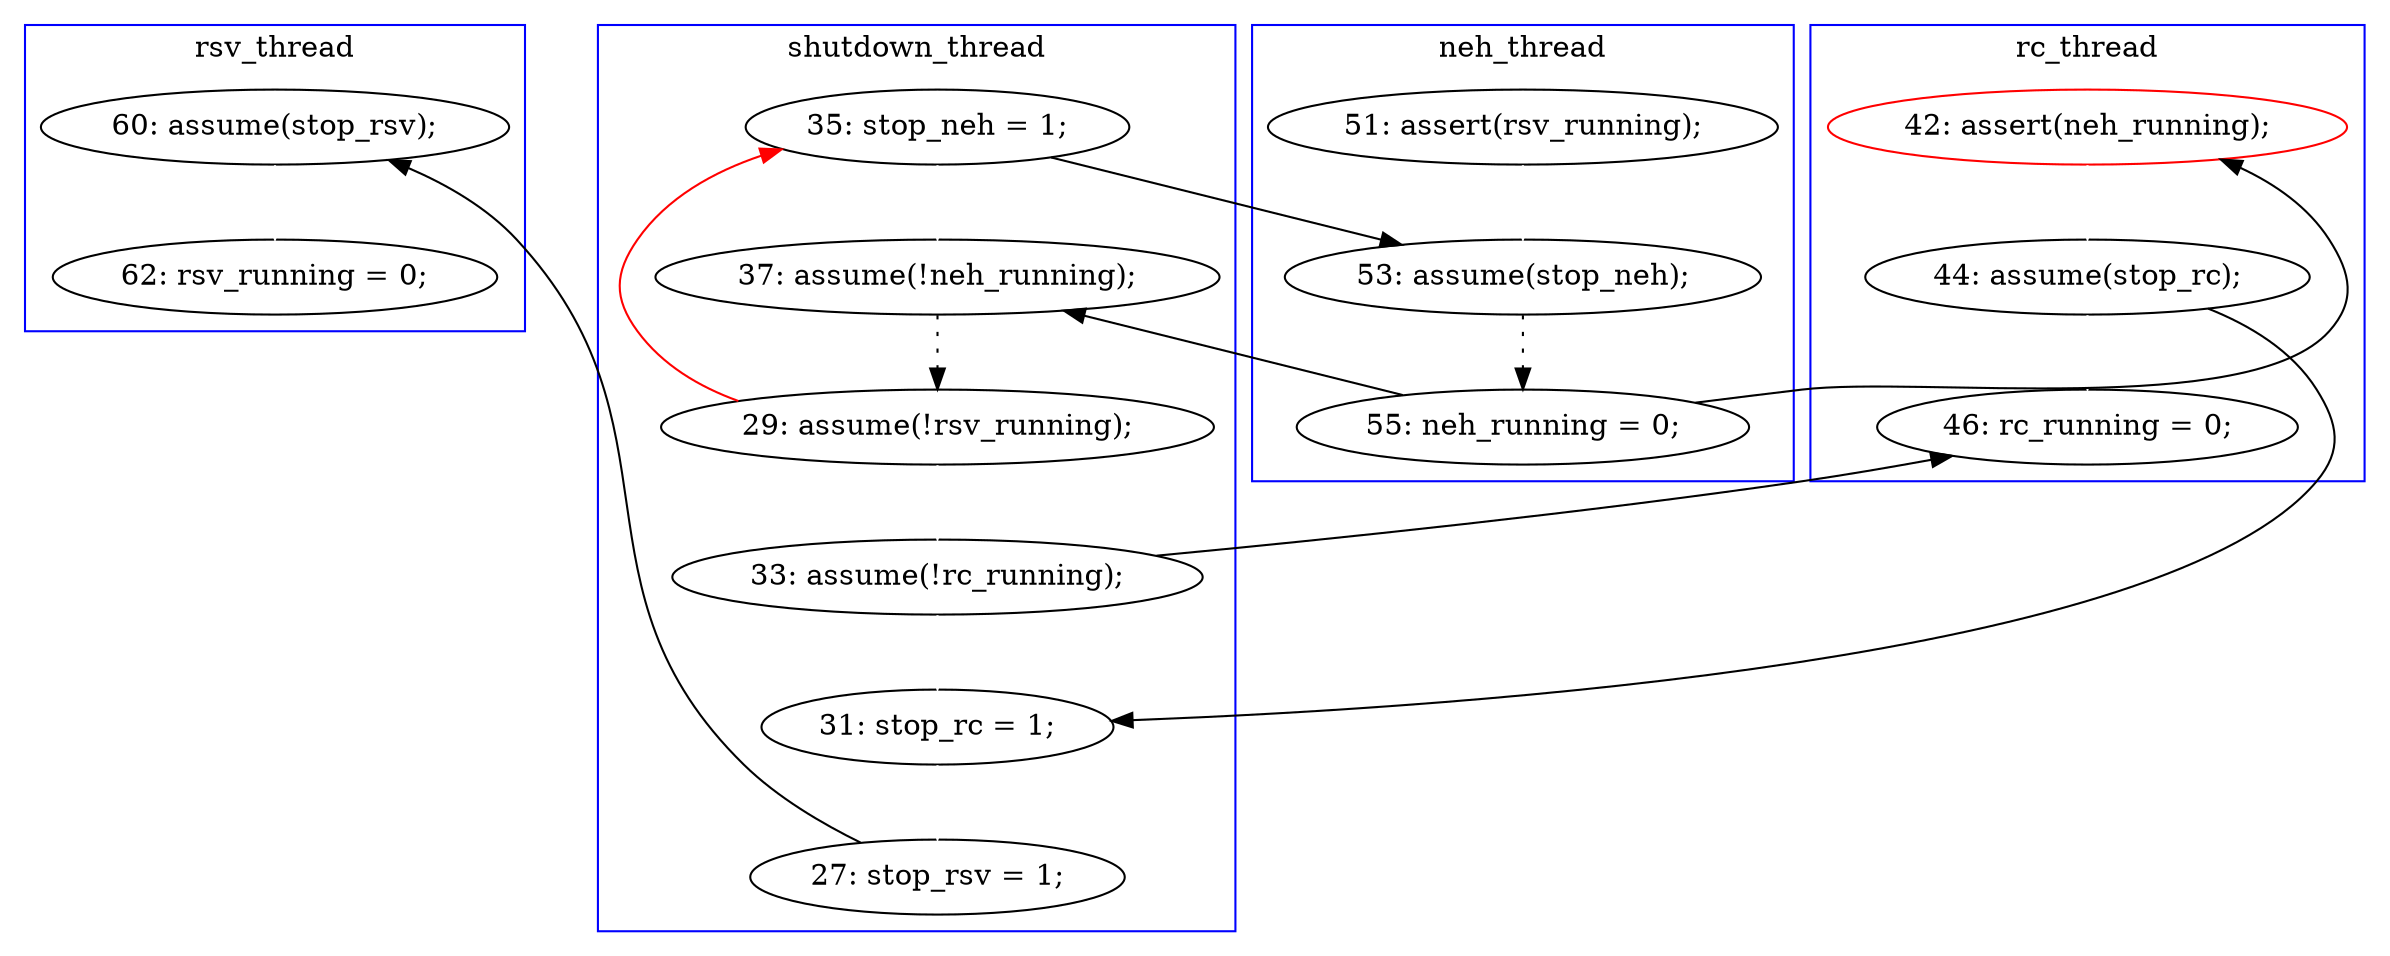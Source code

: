 digraph Counterexample {
	24 -> 30 [color = white, style = solid]
	20 -> 23 [color = white, style = solid]
	21 -> 29 [color = white, style = solid]
	16 -> 17 [color = black, style = dotted]
	19 -> 20 [color = black, style = dotted]
	17 -> 18 [color = black, style = solid, constraint = false]
	34 -> 36 [color = white, style = solid]
	15 -> 16 [color = white, style = solid]
	23 -> 24 [color = white, style = solid]
	17 -> 19 [color = black, style = solid, constraint = false]
	20 -> 14 [color = red, style = solid, constraint = false]
	30 -> 34 [color = black, style = solid, constraint = false]
	23 -> 29 [color = black, style = solid, constraint = false]
	21 -> 24 [color = black, style = solid, constraint = false]
	18 -> 21 [color = white, style = solid]
	14 -> 19 [color = white, style = solid]
	14 -> 16 [color = black, style = solid, constraint = false]
	subgraph cluster2 {
		label = rc_thread
		color = blue
		21  [label = "44: assume(stop_rc);"]
		29  [label = "46: rc_running = 0;"]
		18  [label = "42: assert(neh_running);", color = red]
	}
	subgraph cluster3 {
		label = neh_thread
		color = blue
		17  [label = "55: neh_running = 0;"]
		15  [label = "51: assert(rsv_running);"]
		16  [label = "53: assume(stop_neh);"]
	}
	subgraph cluster1 {
		label = shutdown_thread
		color = blue
		20  [label = "29: assume(!rsv_running);"]
		30  [label = "27: stop_rsv = 1;"]
		23  [label = "33: assume(!rc_running);"]
		24  [label = "31: stop_rc = 1;"]
		19  [label = "37: assume(!neh_running);"]
		14  [label = "35: stop_neh = 1;"]
	}
	subgraph cluster4 {
		label = rsv_thread
		color = blue
		34  [label = "60: assume(stop_rsv);"]
		36  [label = "62: rsv_running = 0;"]
	}
}